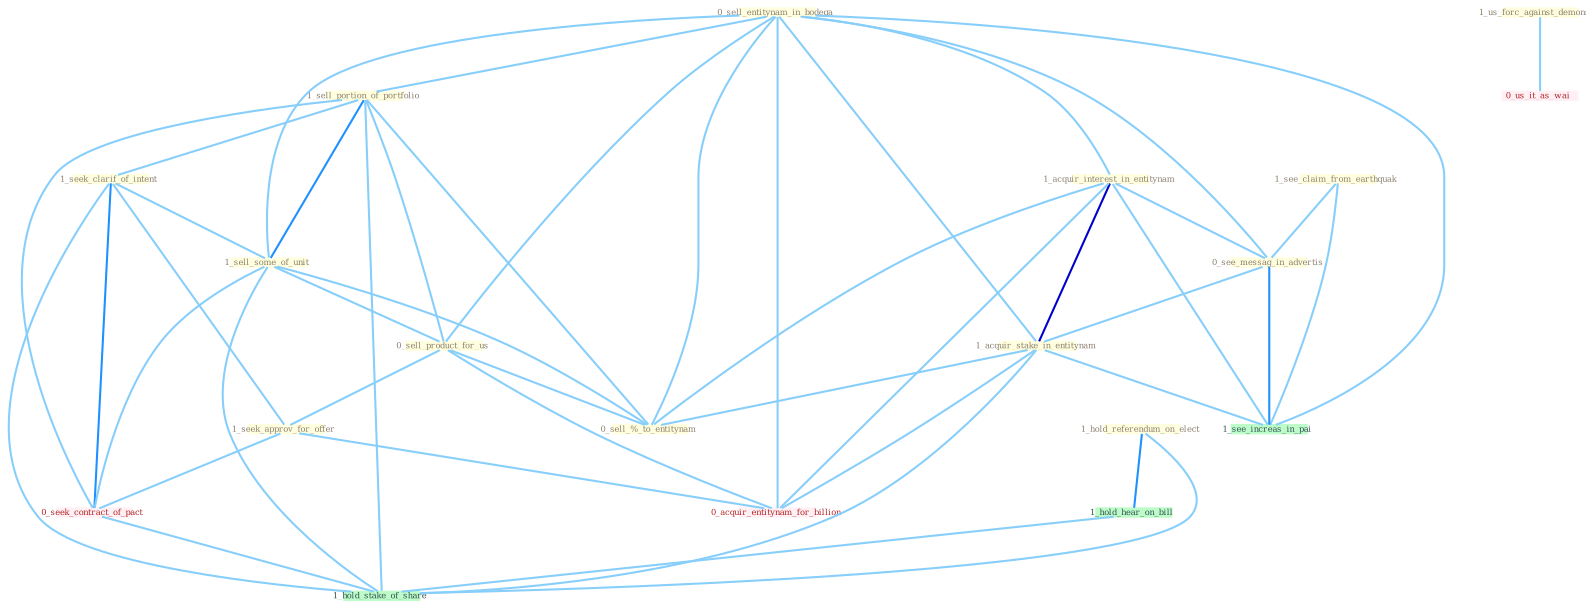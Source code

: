 Graph G{ 
    node
    [shape=polygon,style=filled,width=.5,height=.06,color="#BDFCC9",fixedsize=true,fontsize=4,
    fontcolor="#2f4f4f"];
    {node
    [color="#ffffe0", fontcolor="#8b7d6b"] "0_sell_entitynam_in_bodega " "1_us_forc_against_demonstr " "1_hold_referendum_on_elect " "1_acquir_interest_in_entitynam " "1_sell_portion_of_portfolio " "1_seek_clarif_of_intent " "1_sell_some_of_unit " "1_see_claim_from_earthquak " "0_sell_product_for_us " "0_see_messag_in_advertis " "1_acquir_stake_in_entitynam " "1_seek_approv_for_offer " "0_sell_%_to_entitynam "}
{node [color="#fff0f5", fontcolor="#b22222"] "0_seek_contract_of_pact " "0_us_it_as_wai " "0_acquir_entitynam_for_billion "}
edge [color="#B0E2FF"];

	"0_sell_entitynam_in_bodega " -- "1_acquir_interest_in_entitynam " [w="1", color="#87cefa" ];
	"0_sell_entitynam_in_bodega " -- "1_sell_portion_of_portfolio " [w="1", color="#87cefa" ];
	"0_sell_entitynam_in_bodega " -- "1_sell_some_of_unit " [w="1", color="#87cefa" ];
	"0_sell_entitynam_in_bodega " -- "0_sell_product_for_us " [w="1", color="#87cefa" ];
	"0_sell_entitynam_in_bodega " -- "0_see_messag_in_advertis " [w="1", color="#87cefa" ];
	"0_sell_entitynam_in_bodega " -- "1_acquir_stake_in_entitynam " [w="1", color="#87cefa" ];
	"0_sell_entitynam_in_bodega " -- "0_sell_%_to_entitynam " [w="1", color="#87cefa" ];
	"0_sell_entitynam_in_bodega " -- "0_acquir_entitynam_for_billion " [w="1", color="#87cefa" ];
	"0_sell_entitynam_in_bodega " -- "1_see_increas_in_pai " [w="1", color="#87cefa" ];
	"1_us_forc_against_demonstr " -- "0_us_it_as_wai " [w="1", color="#87cefa" ];
	"1_hold_referendum_on_elect " -- "1_hold_hear_on_bill " [w="2", color="#1e90ff" , len=0.8];
	"1_hold_referendum_on_elect " -- "1_hold_stake_of_share " [w="1", color="#87cefa" ];
	"1_acquir_interest_in_entitynam " -- "0_see_messag_in_advertis " [w="1", color="#87cefa" ];
	"1_acquir_interest_in_entitynam " -- "1_acquir_stake_in_entitynam " [w="3", color="#0000cd" , len=0.6];
	"1_acquir_interest_in_entitynam " -- "0_sell_%_to_entitynam " [w="1", color="#87cefa" ];
	"1_acquir_interest_in_entitynam " -- "0_acquir_entitynam_for_billion " [w="1", color="#87cefa" ];
	"1_acquir_interest_in_entitynam " -- "1_see_increas_in_pai " [w="1", color="#87cefa" ];
	"1_sell_portion_of_portfolio " -- "1_seek_clarif_of_intent " [w="1", color="#87cefa" ];
	"1_sell_portion_of_portfolio " -- "1_sell_some_of_unit " [w="2", color="#1e90ff" , len=0.8];
	"1_sell_portion_of_portfolio " -- "0_sell_product_for_us " [w="1", color="#87cefa" ];
	"1_sell_portion_of_portfolio " -- "0_sell_%_to_entitynam " [w="1", color="#87cefa" ];
	"1_sell_portion_of_portfolio " -- "0_seek_contract_of_pact " [w="1", color="#87cefa" ];
	"1_sell_portion_of_portfolio " -- "1_hold_stake_of_share " [w="1", color="#87cefa" ];
	"1_seek_clarif_of_intent " -- "1_sell_some_of_unit " [w="1", color="#87cefa" ];
	"1_seek_clarif_of_intent " -- "1_seek_approv_for_offer " [w="1", color="#87cefa" ];
	"1_seek_clarif_of_intent " -- "0_seek_contract_of_pact " [w="2", color="#1e90ff" , len=0.8];
	"1_seek_clarif_of_intent " -- "1_hold_stake_of_share " [w="1", color="#87cefa" ];
	"1_sell_some_of_unit " -- "0_sell_product_for_us " [w="1", color="#87cefa" ];
	"1_sell_some_of_unit " -- "0_sell_%_to_entitynam " [w="1", color="#87cefa" ];
	"1_sell_some_of_unit " -- "0_seek_contract_of_pact " [w="1", color="#87cefa" ];
	"1_sell_some_of_unit " -- "1_hold_stake_of_share " [w="1", color="#87cefa" ];
	"1_see_claim_from_earthquak " -- "0_see_messag_in_advertis " [w="1", color="#87cefa" ];
	"1_see_claim_from_earthquak " -- "1_see_increas_in_pai " [w="1", color="#87cefa" ];
	"0_sell_product_for_us " -- "1_seek_approv_for_offer " [w="1", color="#87cefa" ];
	"0_sell_product_for_us " -- "0_sell_%_to_entitynam " [w="1", color="#87cefa" ];
	"0_sell_product_for_us " -- "0_acquir_entitynam_for_billion " [w="1", color="#87cefa" ];
	"0_see_messag_in_advertis " -- "1_acquir_stake_in_entitynam " [w="1", color="#87cefa" ];
	"0_see_messag_in_advertis " -- "1_see_increas_in_pai " [w="2", color="#1e90ff" , len=0.8];
	"1_acquir_stake_in_entitynam " -- "0_sell_%_to_entitynam " [w="1", color="#87cefa" ];
	"1_acquir_stake_in_entitynam " -- "0_acquir_entitynam_for_billion " [w="1", color="#87cefa" ];
	"1_acquir_stake_in_entitynam " -- "1_see_increas_in_pai " [w="1", color="#87cefa" ];
	"1_acquir_stake_in_entitynam " -- "1_hold_stake_of_share " [w="1", color="#87cefa" ];
	"1_seek_approv_for_offer " -- "0_seek_contract_of_pact " [w="1", color="#87cefa" ];
	"1_seek_approv_for_offer " -- "0_acquir_entitynam_for_billion " [w="1", color="#87cefa" ];
	"0_seek_contract_of_pact " -- "1_hold_stake_of_share " [w="1", color="#87cefa" ];
	"1_hold_hear_on_bill " -- "1_hold_stake_of_share " [w="1", color="#87cefa" ];
}